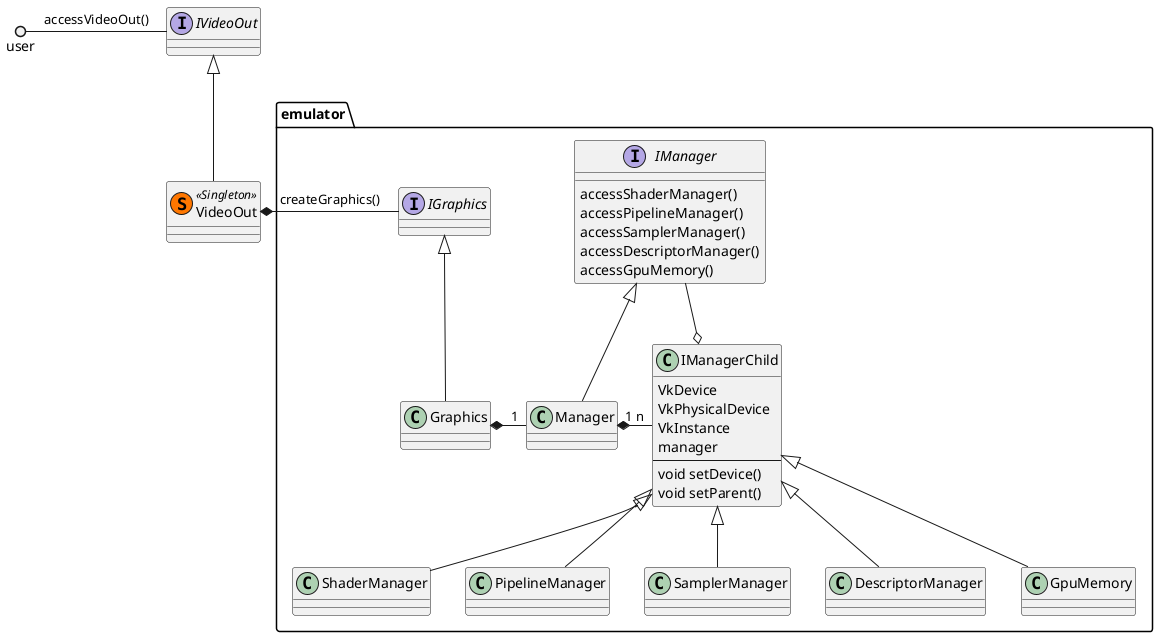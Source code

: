 @startuml
skinparam classAttributeIconSize 0

interface IVideoOut {
}
class VideoOut << (S,#FF7700) Singleton >> {}

IVideoOut <|-- VideoOut

user ()- IVideoOut : accessVideoOut()

package emulator{
  class Graphics{}
  interface IGraphics {}

  interface IManager{
    accessShaderManager()
    accessPipelineManager()
    accessSamplerManager()
    accessDescriptorManager()
    accessGpuMemory()
  }

  class Manager{}

  class IManagerChild{
    VkDevice
    VkPhysicalDevice
    VkInstance
    manager
    ---
    void setDevice()
    void setParent()
  }

  class ShaderManager{}
  class PipelineManager{}
  class SamplerManager{}
  class DescriptorManager{}
  class GpuMemory{}
}

VideoOut *- IGraphics : createGraphics()
IGraphics <|-- Graphics

IManager <|-- Manager
Graphics *- "1" Manager

Manager "1" *- "n" IManagerChild

IManager --o IManagerChild

IManagerChild <|-- ShaderManager
IManagerChild <|-- PipelineManager
IManagerChild <|-- SamplerManager
IManagerChild <|-- DescriptorManager
IManagerChild <|-- GpuMemory

@enduml